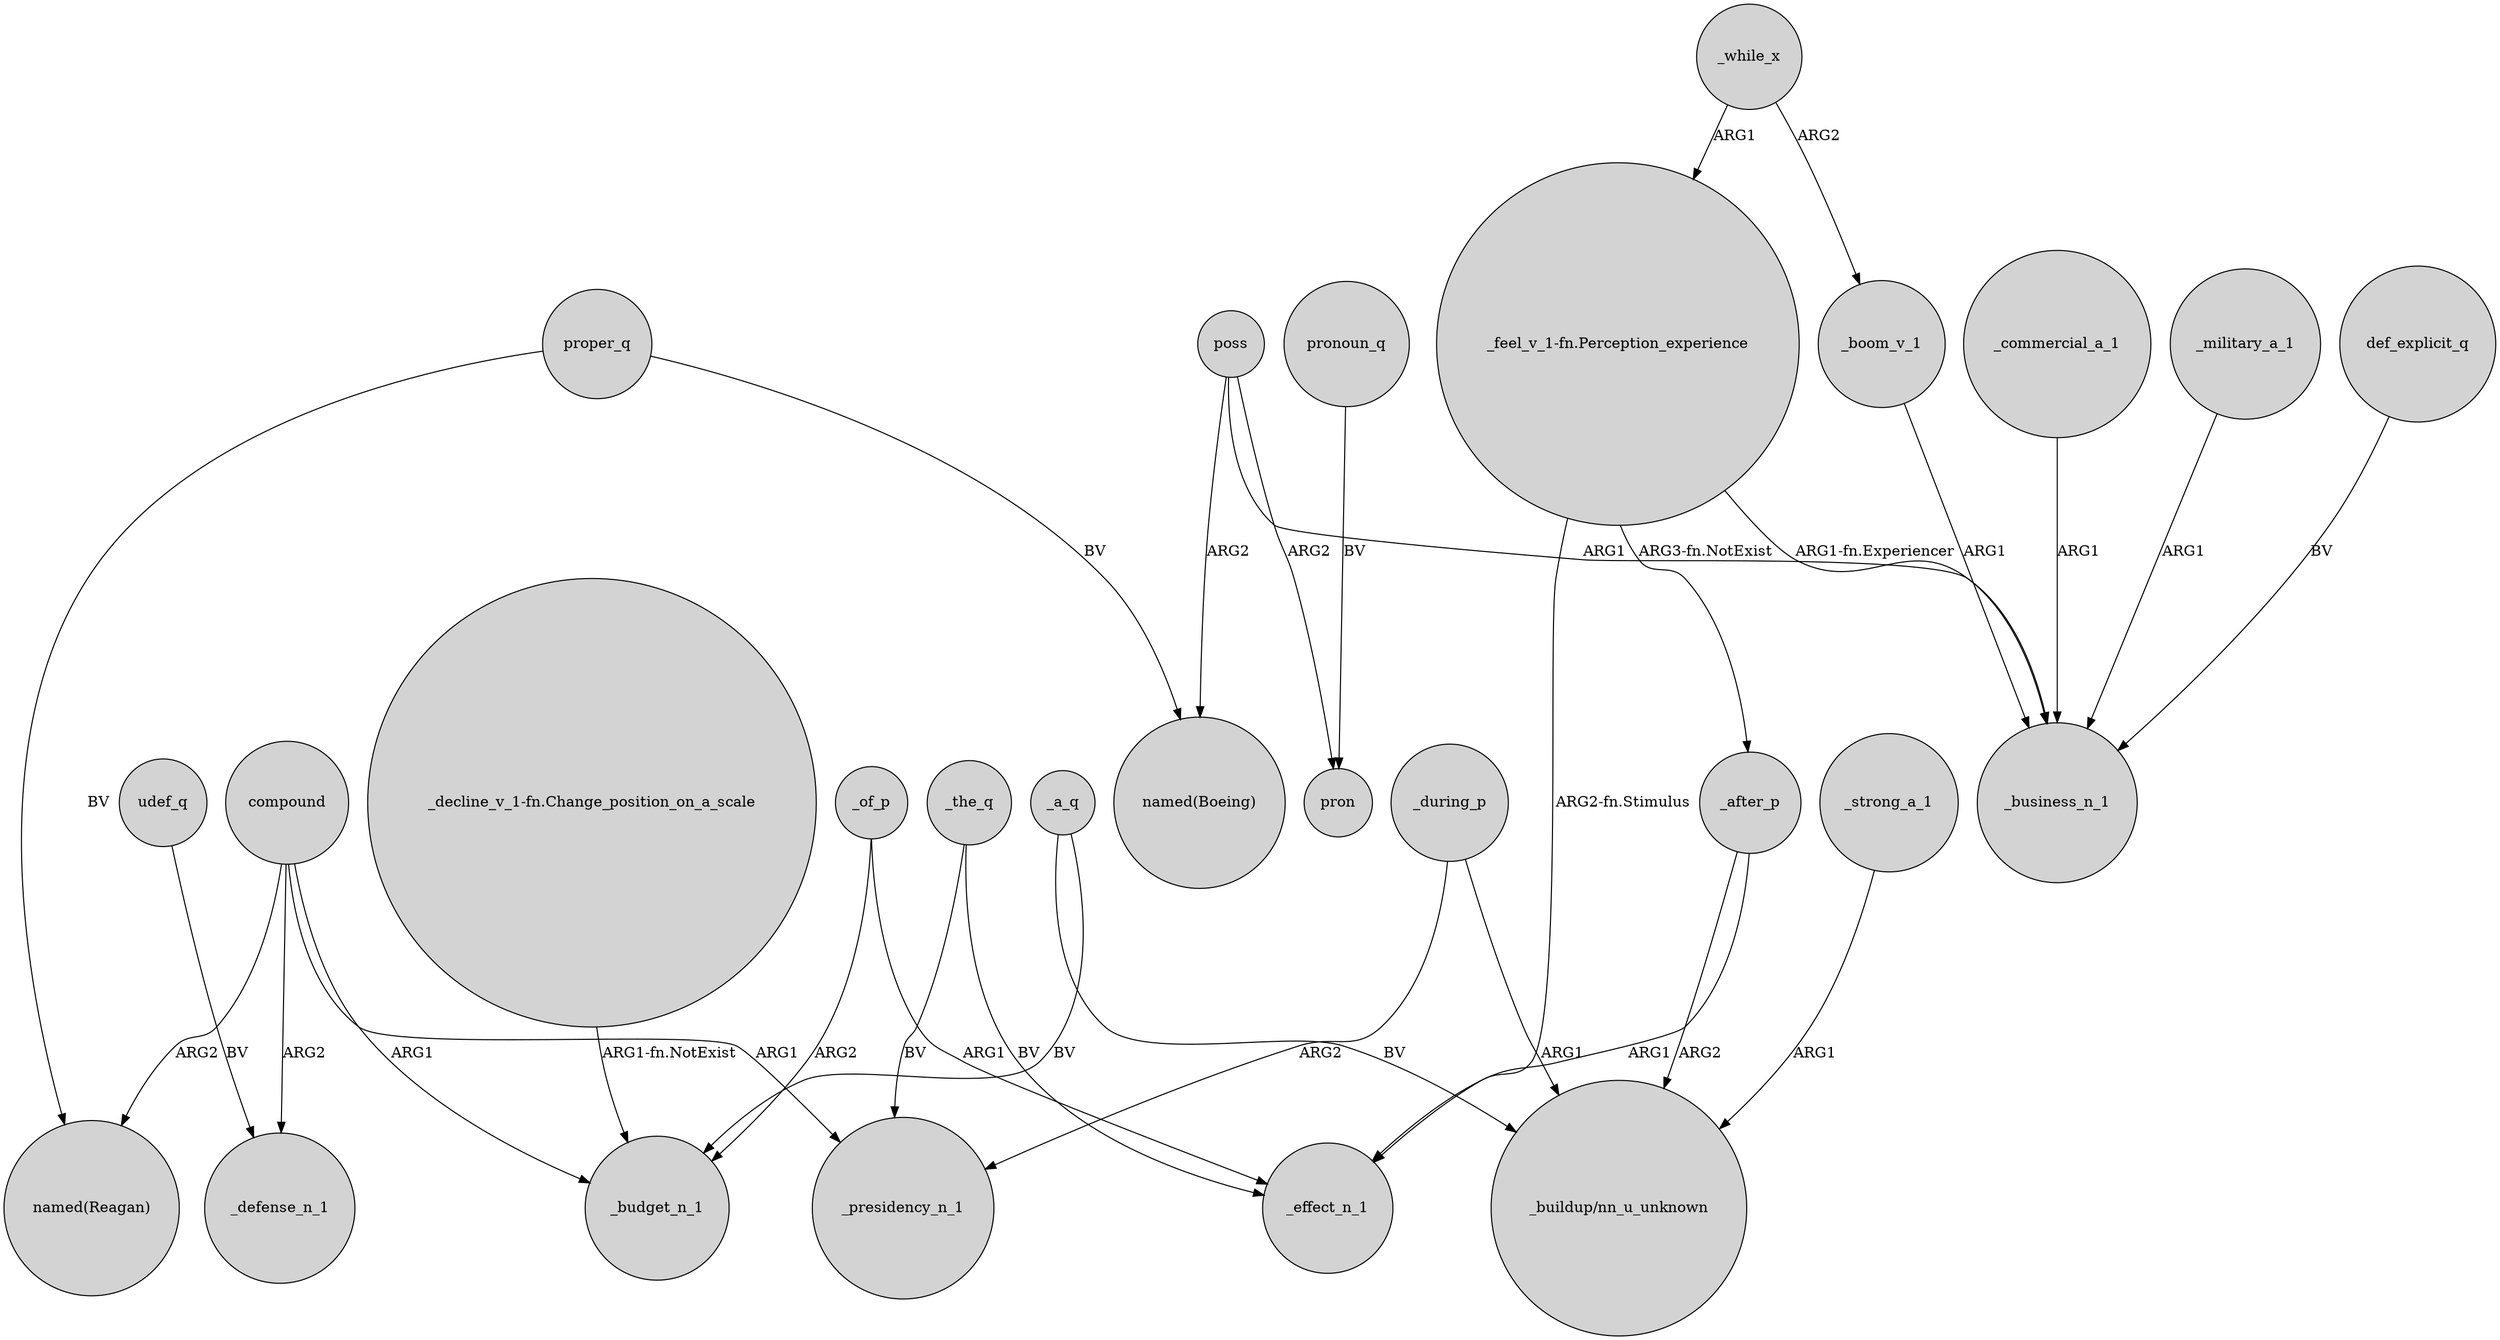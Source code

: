 digraph {
	node [shape=circle style=filled]
	_of_p -> _effect_n_1 [label=ARG1]
	_while_x -> _boom_v_1 [label=ARG2]
	_a_q -> _budget_n_1 [label=BV]
	_a_q -> "_buildup/nn_u_unknown" [label=BV]
	poss -> pron [label=ARG2]
	poss -> _business_n_1 [label=ARG1]
	_after_p -> "_buildup/nn_u_unknown" [label=ARG2]
	proper_q -> "named(Boeing)" [label=BV]
	_the_q -> _presidency_n_1 [label=BV]
	_commercial_a_1 -> _business_n_1 [label=ARG1]
	compound -> _budget_n_1 [label=ARG1]
	compound -> _defense_n_1 [label=ARG2]
	poss -> "named(Boeing)" [label=ARG2]
	_during_p -> "_buildup/nn_u_unknown" [label=ARG1]
	"_feel_v_1-fn.Perception_experience" -> _business_n_1 [label="ARG1-fn.Experiencer"]
	_after_p -> _effect_n_1 [label=ARG1]
	pronoun_q -> pron [label=BV]
	udef_q -> _defense_n_1 [label=BV]
	"_feel_v_1-fn.Perception_experience" -> _after_p [label="ARG3-fn.NotExist"]
	_the_q -> _effect_n_1 [label=BV]
	_military_a_1 -> _business_n_1 [label=ARG1]
	_boom_v_1 -> _business_n_1 [label=ARG1]
	proper_q -> "named(Reagan)" [label=BV]
	compound -> "named(Reagan)" [label=ARG2]
	"_decline_v_1-fn.Change_position_on_a_scale" -> _budget_n_1 [label="ARG1-fn.NotExist"]
	compound -> _presidency_n_1 [label=ARG1]
	_of_p -> _budget_n_1 [label=ARG2]
	_while_x -> "_feel_v_1-fn.Perception_experience" [label=ARG1]
	_strong_a_1 -> "_buildup/nn_u_unknown" [label=ARG1]
	_during_p -> _presidency_n_1 [label=ARG2]
	"_feel_v_1-fn.Perception_experience" -> _effect_n_1 [label="ARG2-fn.Stimulus"]
	def_explicit_q -> _business_n_1 [label=BV]
}
